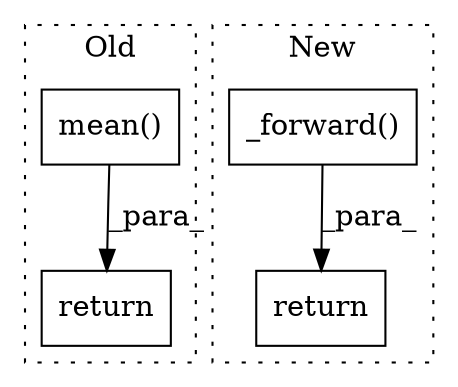 digraph G {
subgraph cluster0 {
1 [label="mean()" a="75" s="1567,1587" l="11,1" shape="box"];
4 [label="return" a="93" s="1560" l="7" shape="box"];
label = "Old";
style="dotted";
}
subgraph cluster1 {
2 [label="_forward()" a="75" s="2186,2213" l="14,1" shape="box"];
3 [label="return" a="93" s="2179" l="7" shape="box"];
label = "New";
style="dotted";
}
1 -> 4 [label="_para_"];
2 -> 3 [label="_para_"];
}